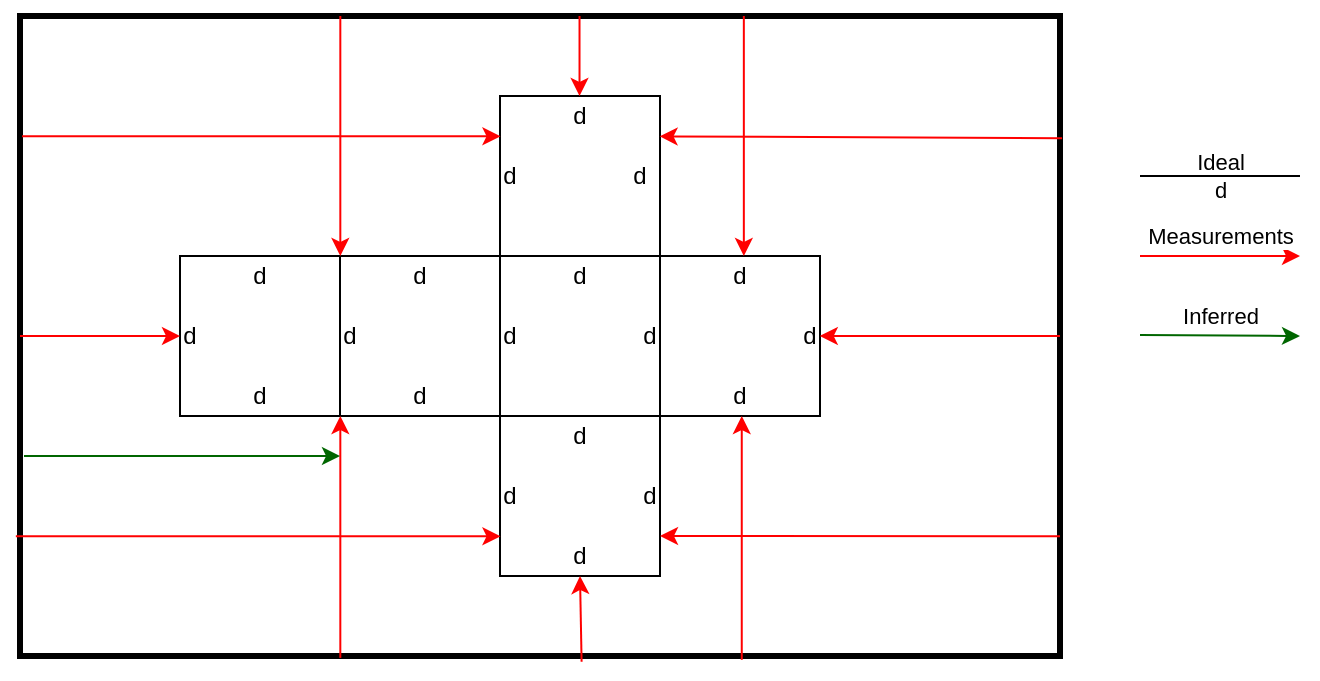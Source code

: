 <mxfile version="14.1.8" type="device"><diagram id="5ZT5mJflV6rGyMDt6E_q" name="Page-1"><mxGraphModel dx="1422" dy="762" grid="1" gridSize="10" guides="1" tooltips="1" connect="1" arrows="1" fold="1" page="1" pageScale="1" pageWidth="850" pageHeight="1100" math="0" shadow="0"><root><mxCell id="0"/><mxCell id="1" parent="0"/><mxCell id="UwN3btRGkWOqKvhvDmqk-1" value="" style="whiteSpace=wrap;html=1;aspect=fixed;" vertex="1" parent="1"><mxGeometry x="200" y="280" width="80" height="80" as="geometry"/></mxCell><mxCell id="UwN3btRGkWOqKvhvDmqk-2" value="" style="whiteSpace=wrap;html=1;aspect=fixed;" vertex="1" parent="1"><mxGeometry x="280" y="280" width="80" height="80" as="geometry"/></mxCell><mxCell id="UwN3btRGkWOqKvhvDmqk-3" value="" style="whiteSpace=wrap;html=1;aspect=fixed;" vertex="1" parent="1"><mxGeometry x="360" y="280" width="80" height="80" as="geometry"/></mxCell><mxCell id="UwN3btRGkWOqKvhvDmqk-4" value="" style="whiteSpace=wrap;html=1;aspect=fixed;" vertex="1" parent="1"><mxGeometry x="440" y="280" width="80" height="80" as="geometry"/></mxCell><mxCell id="UwN3btRGkWOqKvhvDmqk-5" value="" style="whiteSpace=wrap;html=1;aspect=fixed;" vertex="1" parent="1"><mxGeometry x="360" y="200" width="80" height="80" as="geometry"/></mxCell><mxCell id="UwN3btRGkWOqKvhvDmqk-6" value="" style="whiteSpace=wrap;html=1;aspect=fixed;" vertex="1" parent="1"><mxGeometry x="360" y="360" width="80" height="80" as="geometry"/></mxCell><mxCell id="UwN3btRGkWOqKvhvDmqk-7" value="d" style="text;html=1;strokeColor=none;fillColor=none;align=center;verticalAlign=middle;whiteSpace=wrap;rounded=0;" vertex="1" parent="1"><mxGeometry x="360" y="390" width="10" height="20" as="geometry"/></mxCell><mxCell id="UwN3btRGkWOqKvhvDmqk-8" value="d" style="text;html=1;strokeColor=none;fillColor=none;align=center;verticalAlign=middle;whiteSpace=wrap;rounded=0;" vertex="1" parent="1"><mxGeometry x="430" y="390" width="10" height="20" as="geometry"/></mxCell><mxCell id="UwN3btRGkWOqKvhvDmqk-9" value="d" style="text;html=1;strokeColor=none;fillColor=none;align=center;verticalAlign=middle;whiteSpace=wrap;rounded=0;" vertex="1" parent="1"><mxGeometry x="395" y="360" width="10" height="20" as="geometry"/></mxCell><mxCell id="UwN3btRGkWOqKvhvDmqk-10" value="d" style="text;html=1;strokeColor=none;fillColor=none;align=center;verticalAlign=middle;whiteSpace=wrap;rounded=0;" vertex="1" parent="1"><mxGeometry x="395" y="420" width="10" height="20" as="geometry"/></mxCell><mxCell id="UwN3btRGkWOqKvhvDmqk-11" value="d" style="text;html=1;strokeColor=none;fillColor=none;align=center;verticalAlign=middle;whiteSpace=wrap;rounded=0;" vertex="1" parent="1"><mxGeometry x="395" y="280" width="10" height="20" as="geometry"/></mxCell><mxCell id="UwN3btRGkWOqKvhvDmqk-12" value="d" style="text;html=1;strokeColor=none;fillColor=none;align=center;verticalAlign=middle;whiteSpace=wrap;rounded=0;" vertex="1" parent="1"><mxGeometry x="395" y="200" width="10" height="20" as="geometry"/></mxCell><mxCell id="UwN3btRGkWOqKvhvDmqk-14" value="d" style="text;html=1;strokeColor=none;fillColor=none;align=center;verticalAlign=middle;whiteSpace=wrap;rounded=0;" vertex="1" parent="1"><mxGeometry x="360" y="310" width="10" height="20" as="geometry"/></mxCell><mxCell id="UwN3btRGkWOqKvhvDmqk-15" value="d" style="text;html=1;strokeColor=none;fillColor=none;align=center;verticalAlign=middle;whiteSpace=wrap;rounded=0;" vertex="1" parent="1"><mxGeometry x="280" y="310" width="10" height="20" as="geometry"/></mxCell><mxCell id="UwN3btRGkWOqKvhvDmqk-16" value="d" style="text;html=1;strokeColor=none;fillColor=none;align=center;verticalAlign=middle;whiteSpace=wrap;rounded=0;" vertex="1" parent="1"><mxGeometry x="200" y="310" width="10" height="20" as="geometry"/></mxCell><mxCell id="UwN3btRGkWOqKvhvDmqk-17" value="d" style="text;html=1;strokeColor=none;fillColor=none;align=center;verticalAlign=middle;whiteSpace=wrap;rounded=0;" vertex="1" parent="1"><mxGeometry x="360" y="230" width="10" height="20" as="geometry"/></mxCell><mxCell id="UwN3btRGkWOqKvhvDmqk-18" value="d" style="text;html=1;strokeColor=none;fillColor=none;align=center;verticalAlign=middle;whiteSpace=wrap;rounded=0;" vertex="1" parent="1"><mxGeometry x="425" y="230" width="10" height="20" as="geometry"/></mxCell><mxCell id="UwN3btRGkWOqKvhvDmqk-19" value="d" style="text;html=1;strokeColor=none;fillColor=none;align=center;verticalAlign=middle;whiteSpace=wrap;rounded=0;" vertex="1" parent="1"><mxGeometry x="430" y="310" width="10" height="20" as="geometry"/></mxCell><mxCell id="UwN3btRGkWOqKvhvDmqk-20" value="d" style="text;html=1;strokeColor=none;fillColor=none;align=center;verticalAlign=middle;whiteSpace=wrap;rounded=0;" vertex="1" parent="1"><mxGeometry x="510" y="310" width="10" height="20" as="geometry"/></mxCell><mxCell id="UwN3btRGkWOqKvhvDmqk-21" value="d" style="text;html=1;strokeColor=none;fillColor=none;align=center;verticalAlign=middle;whiteSpace=wrap;rounded=0;" vertex="1" parent="1"><mxGeometry x="475" y="340" width="10" height="20" as="geometry"/></mxCell><mxCell id="UwN3btRGkWOqKvhvDmqk-22" value="d" style="text;html=1;strokeColor=none;fillColor=none;align=center;verticalAlign=middle;whiteSpace=wrap;rounded=0;" vertex="1" parent="1"><mxGeometry x="475" y="280" width="10" height="20" as="geometry"/></mxCell><mxCell id="UwN3btRGkWOqKvhvDmqk-23" value="d" style="text;html=1;strokeColor=none;fillColor=none;align=center;verticalAlign=middle;whiteSpace=wrap;rounded=0;" vertex="1" parent="1"><mxGeometry x="315" y="280" width="10" height="20" as="geometry"/></mxCell><mxCell id="UwN3btRGkWOqKvhvDmqk-24" value="d" style="text;html=1;strokeColor=none;fillColor=none;align=center;verticalAlign=middle;whiteSpace=wrap;rounded=0;" vertex="1" parent="1"><mxGeometry x="315" y="340" width="10" height="20" as="geometry"/></mxCell><mxCell id="UwN3btRGkWOqKvhvDmqk-25" value="d" style="text;html=1;strokeColor=none;fillColor=none;align=center;verticalAlign=middle;whiteSpace=wrap;rounded=0;" vertex="1" parent="1"><mxGeometry x="235" y="340" width="10" height="20" as="geometry"/></mxCell><mxCell id="UwN3btRGkWOqKvhvDmqk-26" value="d" style="text;html=1;strokeColor=none;fillColor=none;align=center;verticalAlign=middle;whiteSpace=wrap;rounded=0;" vertex="1" parent="1"><mxGeometry x="235" y="280" width="10" height="20" as="geometry"/></mxCell><mxCell id="UwN3btRGkWOqKvhvDmqk-27" value="" style="rounded=0;whiteSpace=wrap;html=1;fillColor=none;strokeWidth=3;" vertex="1" parent="1"><mxGeometry x="120" y="160" width="520" height="320" as="geometry"/></mxCell><mxCell id="UwN3btRGkWOqKvhvDmqk-28" value="" style="endArrow=classic;html=1;strokeColor=#FF0000;entryX=0.462;entryY=0.188;entryDx=0;entryDy=0;entryPerimeter=0;exitX=0.002;exitY=0.188;exitDx=0;exitDy=0;exitPerimeter=0;" edge="1" parent="1" source="UwN3btRGkWOqKvhvDmqk-27" target="UwN3btRGkWOqKvhvDmqk-27"><mxGeometry width="50" height="50" relative="1" as="geometry"><mxPoint x="400" y="420" as="sourcePoint"/><mxPoint x="450" y="370" as="targetPoint"/></mxGeometry></mxCell><mxCell id="UwN3btRGkWOqKvhvDmqk-29" value="" style="endArrow=classic;html=1;strokeColor=#FF0000;entryX=0.615;entryY=0.188;entryDx=0;entryDy=0;entryPerimeter=0;exitX=1.002;exitY=0.191;exitDx=0;exitDy=0;exitPerimeter=0;" edge="1" parent="1" source="UwN3btRGkWOqKvhvDmqk-27" target="UwN3btRGkWOqKvhvDmqk-27"><mxGeometry width="50" height="50" relative="1" as="geometry"><mxPoint x="410" y="430" as="sourcePoint"/><mxPoint x="460" y="380" as="targetPoint"/></mxGeometry></mxCell><mxCell id="UwN3btRGkWOqKvhvDmqk-30" value="" style="endArrow=classic;html=1;strokeColor=#FF0000;entryX=0.308;entryY=0.375;entryDx=0;entryDy=0;entryPerimeter=0;exitX=0.308;exitY=0;exitDx=0;exitDy=0;exitPerimeter=0;" edge="1" parent="1" source="UwN3btRGkWOqKvhvDmqk-27" target="UwN3btRGkWOqKvhvDmqk-27"><mxGeometry width="50" height="50" relative="1" as="geometry"><mxPoint x="420" y="440" as="sourcePoint"/><mxPoint x="470" y="390" as="targetPoint"/></mxGeometry></mxCell><mxCell id="UwN3btRGkWOqKvhvDmqk-31" value="" style="endArrow=classic;html=1;strokeColor=#FF0000;exitX=0.538;exitY=0;exitDx=0;exitDy=0;exitPerimeter=0;entryX=0.538;entryY=0.125;entryDx=0;entryDy=0;entryPerimeter=0;" edge="1" parent="1" source="UwN3btRGkWOqKvhvDmqk-27" target="UwN3btRGkWOqKvhvDmqk-27"><mxGeometry width="50" height="50" relative="1" as="geometry"><mxPoint x="430" y="450" as="sourcePoint"/><mxPoint x="480" y="400" as="targetPoint"/></mxGeometry></mxCell><mxCell id="UwN3btRGkWOqKvhvDmqk-32" value="" style="endArrow=classic;html=1;strokeColor=#FF0000;exitX=0.696;exitY=0;exitDx=0;exitDy=0;exitPerimeter=0;entryX=0.696;entryY=0.375;entryDx=0;entryDy=0;entryPerimeter=0;" edge="1" parent="1" source="UwN3btRGkWOqKvhvDmqk-27" target="UwN3btRGkWOqKvhvDmqk-27"><mxGeometry width="50" height="50" relative="1" as="geometry"><mxPoint x="440" y="460" as="sourcePoint"/><mxPoint x="510" y="130" as="targetPoint"/></mxGeometry></mxCell><mxCell id="UwN3btRGkWOqKvhvDmqk-33" value="" style="endArrow=classic;html=1;strokeColor=#FF0000;exitX=0.308;exitY=1.003;exitDx=0;exitDy=0;entryX=0.308;entryY=0.625;entryDx=0;entryDy=0;entryPerimeter=0;exitPerimeter=0;" edge="1" parent="1" source="UwN3btRGkWOqKvhvDmqk-27" target="UwN3btRGkWOqKvhvDmqk-27"><mxGeometry width="50" height="50" relative="1" as="geometry"><mxPoint x="450" y="470" as="sourcePoint"/><mxPoint x="500" y="420" as="targetPoint"/></mxGeometry></mxCell><mxCell id="UwN3btRGkWOqKvhvDmqk-34" value="" style="endArrow=classic;html=1;strokeColor=#FF0000;exitX=0.54;exitY=1.009;exitDx=0;exitDy=0;exitPerimeter=0;" edge="1" parent="1" source="UwN3btRGkWOqKvhvDmqk-27"><mxGeometry width="50" height="50" relative="1" as="geometry"><mxPoint x="460" y="480" as="sourcePoint"/><mxPoint x="400" y="440" as="targetPoint"/></mxGeometry></mxCell><mxCell id="UwN3btRGkWOqKvhvDmqk-36" value="" style="endArrow=classic;html=1;strokeColor=#FF0000;exitX=0.694;exitY=1.006;exitDx=0;exitDy=0;exitPerimeter=0;entryX=0.694;entryY=0.625;entryDx=0;entryDy=0;entryPerimeter=0;" edge="1" parent="1" source="UwN3btRGkWOqKvhvDmqk-27" target="UwN3btRGkWOqKvhvDmqk-27"><mxGeometry width="50" height="50" relative="1" as="geometry"><mxPoint x="480" y="500" as="sourcePoint"/><mxPoint x="670" y="410" as="targetPoint"/></mxGeometry></mxCell><mxCell id="UwN3btRGkWOqKvhvDmqk-38" value="" style="endArrow=classic;html=1;strokeColor=#006600;" edge="1" parent="1"><mxGeometry width="50" height="50" relative="1" as="geometry"><mxPoint x="122" y="380" as="sourcePoint"/><mxPoint x="280" y="380" as="targetPoint"/></mxGeometry></mxCell><mxCell id="UwN3btRGkWOqKvhvDmqk-39" value="" style="endArrow=classic;html=1;strokeColor=#FF0000;entryX=0.462;entryY=0.813;entryDx=0;entryDy=0;entryPerimeter=0;exitX=-0.004;exitY=0.813;exitDx=0;exitDy=0;exitPerimeter=0;" edge="1" parent="1" source="UwN3btRGkWOqKvhvDmqk-27" target="UwN3btRGkWOqKvhvDmqk-27"><mxGeometry width="50" height="50" relative="1" as="geometry"><mxPoint x="245" y="640" as="sourcePoint"/><mxPoint x="295" y="590" as="targetPoint"/></mxGeometry></mxCell><mxCell id="UwN3btRGkWOqKvhvDmqk-40" value="" style="endArrow=classic;html=1;strokeColor=#FF0000;exitX=0;exitY=0.5;exitDx=0;exitDy=0;" edge="1" parent="1" source="UwN3btRGkWOqKvhvDmqk-27"><mxGeometry width="50" height="50" relative="1" as="geometry"><mxPoint x="520" y="540" as="sourcePoint"/><mxPoint x="200" y="320" as="targetPoint"/></mxGeometry></mxCell><mxCell id="UwN3btRGkWOqKvhvDmqk-41" value="" style="endArrow=classic;html=1;strokeColor=#FF0000;exitX=1;exitY=0.5;exitDx=0;exitDy=0;entryX=0.769;entryY=0.5;entryDx=0;entryDy=0;entryPerimeter=0;" edge="1" parent="1" source="UwN3btRGkWOqKvhvDmqk-27" target="UwN3btRGkWOqKvhvDmqk-27"><mxGeometry width="50" height="50" relative="1" as="geometry"><mxPoint x="530" y="550" as="sourcePoint"/><mxPoint x="580" y="500" as="targetPoint"/></mxGeometry></mxCell><mxCell id="UwN3btRGkWOqKvhvDmqk-42" value="" style="endArrow=classic;html=1;strokeColor=#FF0000;exitX=1;exitY=0.813;exitDx=0;exitDy=0;exitPerimeter=0;" edge="1" parent="1" source="UwN3btRGkWOqKvhvDmqk-27"><mxGeometry width="50" height="50" relative="1" as="geometry"><mxPoint x="127.92" y="430.16" as="sourcePoint"/><mxPoint x="440" y="420" as="targetPoint"/></mxGeometry></mxCell><mxCell id="UwN3btRGkWOqKvhvDmqk-43" value="Measurements&lt;br&gt;" style="endArrow=classic;html=1;strokeColor=#FF0000;" edge="1" parent="1"><mxGeometry y="10" width="50" height="50" relative="1" as="geometry"><mxPoint x="680" y="280" as="sourcePoint"/><mxPoint x="760" y="280" as="targetPoint"/><mxPoint as="offset"/></mxGeometry></mxCell><mxCell id="UwN3btRGkWOqKvhvDmqk-44" value="Inferred" style="endArrow=classic;html=1;strokeColor=#006600;" edge="1" parent="1"><mxGeometry x="-0.002" y="10" width="50" height="50" relative="1" as="geometry"><mxPoint x="680" y="319.5" as="sourcePoint"/><mxPoint x="760" y="320" as="targetPoint"/><mxPoint as="offset"/></mxGeometry></mxCell><mxCell id="UwN3btRGkWOqKvhvDmqk-46" value="Ideal&lt;br&gt;d" style="endArrow=none;html=1;labelBackgroundColor=none;" edge="1" parent="1"><mxGeometry width="50" height="50" relative="1" as="geometry"><mxPoint x="680" y="240" as="sourcePoint"/><mxPoint x="760" y="240" as="targetPoint"/></mxGeometry></mxCell></root></mxGraphModel></diagram></mxfile>